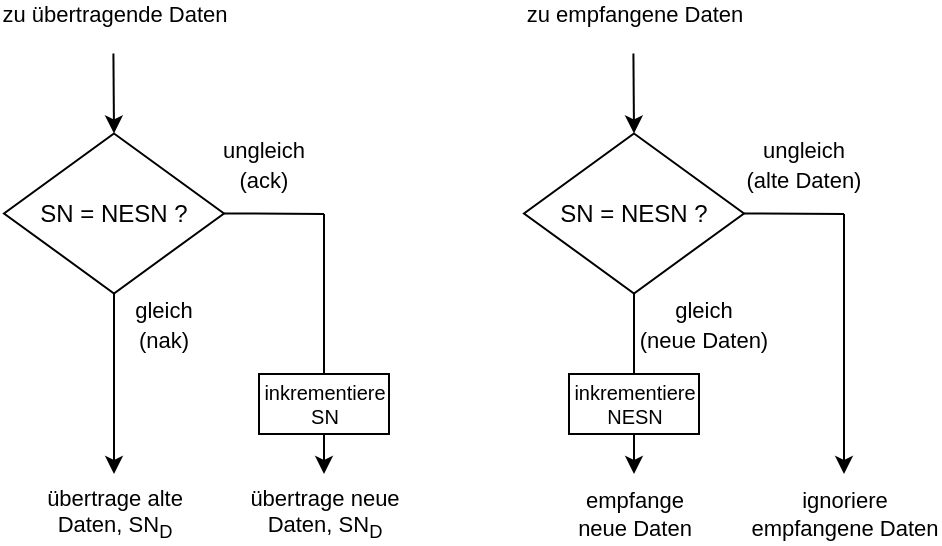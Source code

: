 <mxfile version="14.6.13" type="device"><diagram id="fQow9vTgj2eT6dRZvxAW" name="Page-1"><mxGraphModel dx="1422" dy="825" grid="1" gridSize="10" guides="1" tooltips="1" connect="1" arrows="1" fold="1" page="1" pageScale="1" pageWidth="650" pageHeight="270" math="0" shadow="0"><root><mxCell id="0"/><mxCell id="1" parent="0"/><mxCell id="KeCdA2QiqgP5JAnIQ08B-1" value="SN&amp;nbsp;= NESN ?" style="rhombus;whiteSpace=wrap;html=1;" vertex="1" parent="1"><mxGeometry x="60" y="79.72" width="110" height="80" as="geometry"/></mxCell><mxCell id="KeCdA2QiqgP5JAnIQ08B-2" value="" style="endArrow=classic;html=1;exitX=0.5;exitY=1;exitDx=0;exitDy=0;" edge="1" parent="1" source="KeCdA2QiqgP5JAnIQ08B-1"><mxGeometry width="50" height="50" relative="1" as="geometry"><mxPoint x="270" y="199.72" as="sourcePoint"/><mxPoint x="115" y="250" as="targetPoint"/></mxGeometry></mxCell><mxCell id="KeCdA2QiqgP5JAnIQ08B-3" value="" style="endArrow=classic;html=1;exitX=0.5;exitY=1;exitDx=0;exitDy=0;entryX=0.5;entryY=0;entryDx=0;entryDy=0;" edge="1" parent="1" target="KeCdA2QiqgP5JAnIQ08B-1"><mxGeometry width="50" height="50" relative="1" as="geometry"><mxPoint x="114.71" y="39.72" as="sourcePoint"/><mxPoint x="114.71" y="79.72" as="targetPoint"/></mxGeometry></mxCell><mxCell id="KeCdA2QiqgP5JAnIQ08B-4" value="&lt;font style=&quot;font-size: 11px&quot;&gt;zu übertragende Daten&lt;/font&gt;" style="edgeLabel;html=1;align=center;verticalAlign=middle;resizable=0;points=[];fontSize=10;" vertex="1" connectable="0" parent="KeCdA2QiqgP5JAnIQ08B-3"><mxGeometry x="-0.493" y="1" relative="1" as="geometry"><mxPoint x="-1" y="-30" as="offset"/></mxGeometry></mxCell><mxCell id="KeCdA2QiqgP5JAnIQ08B-7" value="" style="endArrow=classic;html=1;" edge="1" parent="1"><mxGeometry width="50" height="50" relative="1" as="geometry"><mxPoint x="220" y="120" as="sourcePoint"/><mxPoint x="220" y="250" as="targetPoint"/></mxGeometry></mxCell><mxCell id="KeCdA2QiqgP5JAnIQ08B-9" value="" style="endArrow=none;html=1;exitX=1;exitY=0.5;exitDx=0;exitDy=0;" edge="1" parent="1" source="KeCdA2QiqgP5JAnIQ08B-1"><mxGeometry width="50" height="50" relative="1" as="geometry"><mxPoint x="180" y="120" as="sourcePoint"/><mxPoint x="220" y="120" as="targetPoint"/></mxGeometry></mxCell><mxCell id="KeCdA2QiqgP5JAnIQ08B-10" value="&lt;font style=&quot;font-size: 11px&quot;&gt;ungleich (ack)&lt;/font&gt;" style="text;html=1;strokeColor=none;fillColor=none;align=center;verticalAlign=middle;whiteSpace=wrap;rounded=0;" vertex="1" parent="1"><mxGeometry x="160" y="79.72" width="60" height="30" as="geometry"/></mxCell><mxCell id="KeCdA2QiqgP5JAnIQ08B-11" value="inkrementiere SN" style="rounded=0;whiteSpace=wrap;html=1;fontSize=10;" vertex="1" parent="1"><mxGeometry x="187.5" y="200" width="65" height="30" as="geometry"/></mxCell><mxCell id="KeCdA2QiqgP5JAnIQ08B-12" value="&lt;font style=&quot;font-size: 11px&quot;&gt;gleich&lt;br&gt;(nak)&lt;/font&gt;" style="text;html=1;strokeColor=none;fillColor=none;align=center;verticalAlign=middle;whiteSpace=wrap;rounded=0;" vertex="1" parent="1"><mxGeometry x="110" y="159.72" width="60" height="30" as="geometry"/></mxCell><mxCell id="KeCdA2QiqgP5JAnIQ08B-13" value="&lt;font style=&quot;font-size: 11px&quot;&gt;übertrage alte&lt;br&gt;Daten, SN&lt;sub&gt;D&lt;/sub&gt;&lt;/font&gt;" style="edgeLabel;html=1;align=center;verticalAlign=middle;resizable=0;points=[];fontSize=10;" vertex="1" connectable="0" parent="1"><mxGeometry x="115.005" y="269.998" as="geometry"/></mxCell><mxCell id="KeCdA2QiqgP5JAnIQ08B-14" value="&lt;font style=&quot;font-size: 11px&quot;&gt;übertrage neue&lt;br&gt;Daten, SN&lt;sub&gt;D&lt;/sub&gt;&lt;/font&gt;" style="edgeLabel;html=1;align=center;verticalAlign=middle;resizable=0;points=[];fontSize=10;" vertex="1" connectable="0" parent="1"><mxGeometry x="220.005" y="269.998" as="geometry"/></mxCell><mxCell id="KeCdA2QiqgP5JAnIQ08B-15" value="SN&amp;nbsp;= NESN&amp;nbsp;?" style="rhombus;whiteSpace=wrap;html=1;" vertex="1" parent="1"><mxGeometry x="320" y="79.72" width="110" height="80" as="geometry"/></mxCell><mxCell id="KeCdA2QiqgP5JAnIQ08B-16" value="" style="endArrow=classic;html=1;exitX=0.5;exitY=1;exitDx=0;exitDy=0;" edge="1" parent="1" source="KeCdA2QiqgP5JAnIQ08B-15"><mxGeometry width="50" height="50" relative="1" as="geometry"><mxPoint x="530" y="199.72" as="sourcePoint"/><mxPoint x="375" y="250" as="targetPoint"/></mxGeometry></mxCell><mxCell id="KeCdA2QiqgP5JAnIQ08B-17" value="" style="endArrow=classic;html=1;exitX=0.5;exitY=1;exitDx=0;exitDy=0;entryX=0.5;entryY=0;entryDx=0;entryDy=0;" edge="1" parent="1" target="KeCdA2QiqgP5JAnIQ08B-15"><mxGeometry width="50" height="50" relative="1" as="geometry"><mxPoint x="374.71" y="39.72" as="sourcePoint"/><mxPoint x="374.71" y="79.72" as="targetPoint"/></mxGeometry></mxCell><mxCell id="KeCdA2QiqgP5JAnIQ08B-18" value="&lt;font style=&quot;font-size: 11px&quot;&gt;zu empfangene Daten&lt;/font&gt;" style="edgeLabel;html=1;align=center;verticalAlign=middle;resizable=0;points=[];fontSize=10;" vertex="1" connectable="0" parent="KeCdA2QiqgP5JAnIQ08B-17"><mxGeometry x="-0.493" y="1" relative="1" as="geometry"><mxPoint x="-1" y="-30" as="offset"/></mxGeometry></mxCell><mxCell id="KeCdA2QiqgP5JAnIQ08B-19" value="" style="endArrow=classic;html=1;" edge="1" parent="1"><mxGeometry width="50" height="50" relative="1" as="geometry"><mxPoint x="480" y="120" as="sourcePoint"/><mxPoint x="480" y="250" as="targetPoint"/></mxGeometry></mxCell><mxCell id="KeCdA2QiqgP5JAnIQ08B-20" value="" style="endArrow=none;html=1;exitX=1;exitY=0.5;exitDx=0;exitDy=0;" edge="1" parent="1" source="KeCdA2QiqgP5JAnIQ08B-15"><mxGeometry width="50" height="50" relative="1" as="geometry"><mxPoint x="440" y="120" as="sourcePoint"/><mxPoint x="480" y="120" as="targetPoint"/></mxGeometry></mxCell><mxCell id="KeCdA2QiqgP5JAnIQ08B-21" value="&lt;font style=&quot;font-size: 11px&quot;&gt;ungleich (alte Daten)&lt;/font&gt;" style="text;html=1;strokeColor=none;fillColor=none;align=center;verticalAlign=middle;whiteSpace=wrap;rounded=0;" vertex="1" parent="1"><mxGeometry x="430" y="79.72" width="60" height="30" as="geometry"/></mxCell><mxCell id="KeCdA2QiqgP5JAnIQ08B-22" value="inkrementiere NESN" style="rounded=0;whiteSpace=wrap;html=1;fontSize=10;" vertex="1" parent="1"><mxGeometry x="342.5" y="200" width="65" height="30" as="geometry"/></mxCell><mxCell id="KeCdA2QiqgP5JAnIQ08B-23" value="&lt;font style=&quot;font-size: 11px&quot;&gt;gleich&lt;br&gt;(neue Daten)&lt;/font&gt;" style="text;html=1;strokeColor=none;fillColor=none;align=center;verticalAlign=middle;whiteSpace=wrap;rounded=0;" vertex="1" parent="1"><mxGeometry x="375" y="159.72" width="70" height="30" as="geometry"/></mxCell><mxCell id="KeCdA2QiqgP5JAnIQ08B-24" value="&lt;span style=&quot;font-size: 11px&quot;&gt;empfange&lt;br&gt;neue Daten&lt;/span&gt;" style="edgeLabel;html=1;align=center;verticalAlign=middle;resizable=0;points=[];fontSize=10;" vertex="1" connectable="0" parent="1"><mxGeometry x="375.005" y="269.998" as="geometry"/></mxCell><mxCell id="KeCdA2QiqgP5JAnIQ08B-25" value="&lt;span style=&quot;font-size: 11px&quot;&gt;ignoriere&lt;br&gt;empfangene Daten&lt;/span&gt;" style="edgeLabel;html=1;align=center;verticalAlign=middle;resizable=0;points=[];fontSize=10;" vertex="1" connectable="0" parent="1"><mxGeometry x="480.005" y="269.998" as="geometry"/></mxCell></root></mxGraphModel></diagram></mxfile>